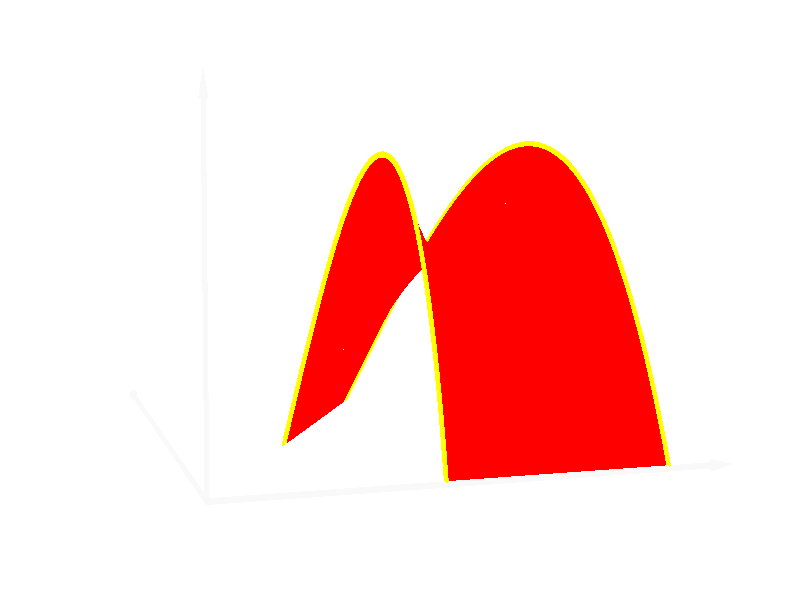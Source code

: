 #include "colors.inc"

camera { 
        location <-1.2, 1.4, -7.0>
        look_at <1, 0.5, 0.7>
        right 16/9 * x * 0.25
        up y * 0.25
}

light_source { <-5, 8, -5> color White }
/* light_source { <1, 8,  4> color White } */
light_source { <0, -5, 3> color <0.5,0.5,0.5> }
sky_sphere {
        pigment {
                color <1,1,1>
        }
}

#declare d = 0.010;
#declare delta = 3.1415926535 / 800;

#declare phi = 0;
union {
#while (phi < 3.1415926535 / 2)
	sphere { <cos(phi), 0, sin(phi)>, d }
	cylinder {
		<cos(phi), 0, sin(phi)>,
		<cos(phi+delta), 0, sin(phi+delta)>,
		d
	}
	sphere { <2 * cos(phi), 0, 2 * sin(phi)>, d }
	cylinder {
		<2 * cos(phi), 0, 2 * sin(phi)>,
		<2 * cos(phi+delta), 0, 2 * sin(phi+delta)>,
		d
	}
#declare phi = phi + delta;
#end
        pigment {
                color rgb <1,1,1>
        }
        finish {
                specular 0.9
                metallic
        }
}

#declare phi = 0;
union {
#while (phi < 3.1415926535 / 3)
	triangle {
		<    cos(phi        ), 0,     sin(phi        )>
		<2 * cos(phi        ), 0, 2 * sin(phi        )>
		<    cos(phi + delta), 0,     sin(phi + delta)>
	}
	triangle {
		<    cos(phi + delta), 0,     sin(phi + delta)>
		<2 * cos(phi        ), 0, 2 * sin(phi        )>
		<2 * cos(phi + delta), 0, 2 * sin(phi + delta)>
	}
#declare phi = phi + delta;
#end
        pigment {
                color rgb <1,1,1>
        }
        finish {
                specular 0.9
                metallic
        }
}

#declare phi = 0;
union {
#while (phi < 3.1415926535 / 3)
	sphere { <cos(phi), sin(3 * phi), sin(phi)>, d }
	cylinder {
		<cos(phi), sin(3 * phi), sin(phi)>,
		<cos(phi+delta), sin(3 * (phi+delta)), sin(phi+delta)>,
		d
	}
	sphere { <2 * cos(phi), sin(3 * phi), 2 * sin(phi)>, d }
	cylinder {
		<2 * cos(phi), sin(3 * phi), 2 * sin(phi)>,
		<2 * cos(phi+delta), sin(3 * (phi+delta)), 2 * sin(phi+delta)>,
		d
	}
#declare phi = phi + delta;
#end
        pigment {
                color rgb <1,1,0>
        }
        finish {
                specular 0.9
                metallic
        }
}

#macro surfacepoint(r, phi)
	<r * cos(phi), sin(3 * phi) * (r*r*r + 8/(r*r*r))/9, r * sin(phi)>
#end

#declare rstep = 0.01;

#macro surfacequad(r, phi)
triangle {
	surfacepoint(r, phi),
	surfacepoint(r + rstep, phi),
	surfacepoint(r + rstep, phi + delta)
}
triangle {
	surfacepoint(r, phi),
	surfacepoint(r, phi + delta),
	surfacepoint(r + rstep, phi + delta)
}
#end

object {
mesh {
#declare phi = 0;
#while (phi < 3.1415926535 / 3)

#declare r = 1;
#while (r < 2)
surfacequad(r, phi)
#declare r = r + rstep;
#end
#declare phi = phi + delta;
#end
}
        pigment { color rgb <1,0,0> }
        finish {
                diffuse 0.7
                specular 0.9
                metallic
        }
	
}

union {
	cylinder { <0,0,0>, <0,0,2.2>, d }
	cone { <0,0,2.2>, 2*d, <0,0,2.3> 0 }
	cylinder { <0,0,0>, <2.2,0,0>, d }
	cone { <2.2,0,0>, 2*d, <2.3,0,0> 0 }
	cylinder { <0,0,0>, <0,1.2,0>, d }
	cone { <0,1.2,0>, 2*d, <0,1.3,0>, 0 }
	pigment {
		color rgb <0.95,0.95,0.95>
	}
	finish {
		specular 0.9
		metallic
	}
}


